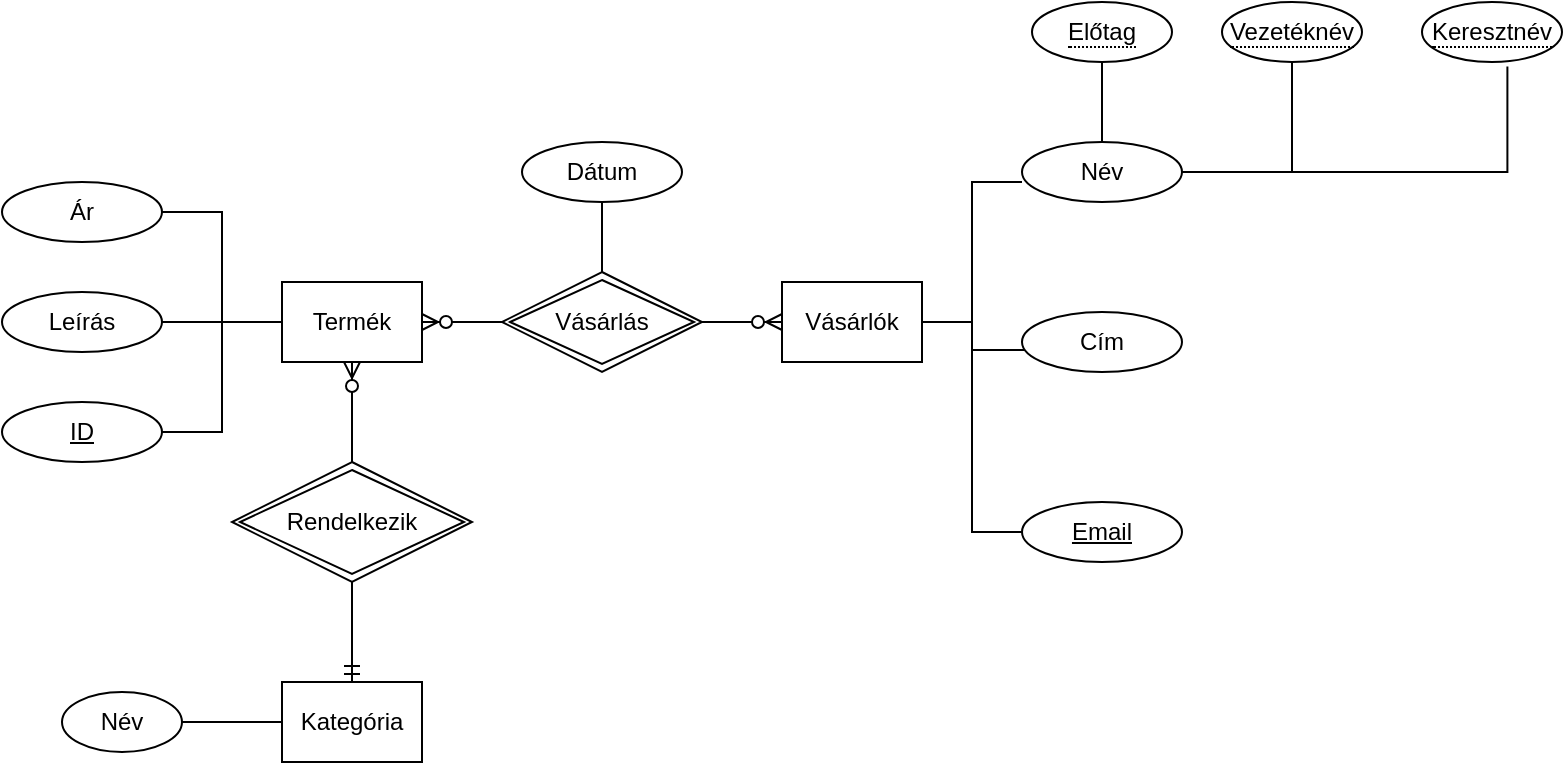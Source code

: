 <mxfile version="14.0.4" type="github">
  <diagram id="R2lEEEUBdFMjLlhIrx00" name="Page-1">
    <mxGraphModel dx="981" dy="548" grid="1" gridSize="10" guides="1" tooltips="1" connect="1" arrows="1" fold="1" page="1" pageScale="1" pageWidth="850" pageHeight="1100" math="0" shadow="0" extFonts="Permanent Marker^https://fonts.googleapis.com/css?family=Permanent+Marker">
      <root>
        <mxCell id="0" />
        <mxCell id="1" parent="0" />
        <mxCell id="E2jrp3708x2jS2G416op-21" style="rounded=0;orthogonalLoop=1;jettySize=auto;html=1;entryX=1;entryY=0.5;entryDx=0;entryDy=0;edgeStyle=orthogonalEdgeStyle;endArrow=none;endFill=0;" edge="1" parent="1" source="E2jrp3708x2jS2G416op-2" target="E2jrp3708x2jS2G416op-4">
          <mxGeometry relative="1" as="geometry" />
        </mxCell>
        <mxCell id="E2jrp3708x2jS2G416op-22" style="edgeStyle=orthogonalEdgeStyle;rounded=0;orthogonalLoop=1;jettySize=auto;html=1;entryX=1;entryY=0.5;entryDx=0;entryDy=0;endArrow=none;endFill=0;" edge="1" parent="1" source="E2jrp3708x2jS2G416op-2" target="E2jrp3708x2jS2G416op-11">
          <mxGeometry relative="1" as="geometry">
            <mxPoint x="102" y="195" as="targetPoint" />
            <Array as="points" />
          </mxGeometry>
        </mxCell>
        <mxCell id="E2jrp3708x2jS2G416op-25" style="edgeStyle=orthogonalEdgeStyle;rounded=0;orthogonalLoop=1;jettySize=auto;html=1;entryX=0;entryY=0.5;entryDx=0;entryDy=0;endArrow=none;endFill=0;startArrow=ERzeroToMany;startFill=1;" edge="1" parent="1" source="E2jrp3708x2jS2G416op-2" target="E2jrp3708x2jS2G416op-24">
          <mxGeometry relative="1" as="geometry" />
        </mxCell>
        <mxCell id="E2jrp3708x2jS2G416op-36" style="edgeStyle=orthogonalEdgeStyle;rounded=0;orthogonalLoop=1;jettySize=auto;html=1;entryX=1;entryY=0.5;entryDx=0;entryDy=0;endArrow=none;endFill=0;" edge="1" parent="1" source="E2jrp3708x2jS2G416op-2" target="E2jrp3708x2jS2G416op-35">
          <mxGeometry relative="1" as="geometry" />
        </mxCell>
        <mxCell id="E2jrp3708x2jS2G416op-2" value="Termék&lt;br&gt;" style="whiteSpace=wrap;html=1;align=center;" vertex="1" parent="1">
          <mxGeometry x="160" y="170" width="70" height="40" as="geometry" />
        </mxCell>
        <mxCell id="E2jrp3708x2jS2G416op-18" value="" style="edgeStyle=orthogonalEdgeStyle;rounded=0;orthogonalLoop=1;jettySize=auto;html=1;entryX=0;entryY=0.667;entryDx=0;entryDy=0;entryPerimeter=0;endArrow=none;endFill=0;" edge="1" parent="1" source="E2jrp3708x2jS2G416op-3" target="E2jrp3708x2jS2G416op-15">
          <mxGeometry relative="1" as="geometry" />
        </mxCell>
        <mxCell id="E2jrp3708x2jS2G416op-19" style="edgeStyle=orthogonalEdgeStyle;rounded=0;orthogonalLoop=1;jettySize=auto;html=1;entryX=0.02;entryY=0.633;entryDx=0;entryDy=0;entryPerimeter=0;endArrow=none;endFill=0;" edge="1" parent="1" source="E2jrp3708x2jS2G416op-3" target="E2jrp3708x2jS2G416op-16">
          <mxGeometry relative="1" as="geometry" />
        </mxCell>
        <mxCell id="E2jrp3708x2jS2G416op-20" style="edgeStyle=orthogonalEdgeStyle;rounded=0;orthogonalLoop=1;jettySize=auto;html=1;entryX=0;entryY=0.5;entryDx=0;entryDy=0;endArrow=none;endFill=0;" edge="1" parent="1" source="E2jrp3708x2jS2G416op-3" target="E2jrp3708x2jS2G416op-17">
          <mxGeometry relative="1" as="geometry" />
        </mxCell>
        <mxCell id="E2jrp3708x2jS2G416op-3" value="Vásárlók" style="whiteSpace=wrap;html=1;align=center;" vertex="1" parent="1">
          <mxGeometry x="410" y="170" width="70" height="40" as="geometry" />
        </mxCell>
        <mxCell id="E2jrp3708x2jS2G416op-4" value="Ár" style="ellipse;whiteSpace=wrap;html=1;align=center;" vertex="1" parent="1">
          <mxGeometry x="20" y="120" width="80" height="30" as="geometry" />
        </mxCell>
        <mxCell id="E2jrp3708x2jS2G416op-11" value="Leírás" style="ellipse;whiteSpace=wrap;html=1;align=center;" vertex="1" parent="1">
          <mxGeometry x="20" y="175" width="80" height="30" as="geometry" />
        </mxCell>
        <mxCell id="E2jrp3708x2jS2G416op-31" style="edgeStyle=orthogonalEdgeStyle;rounded=0;orthogonalLoop=1;jettySize=auto;html=1;entryX=0.5;entryY=1;entryDx=0;entryDy=0;endArrow=none;endFill=0;" edge="1" parent="1" source="E2jrp3708x2jS2G416op-15" target="E2jrp3708x2jS2G416op-27">
          <mxGeometry relative="1" as="geometry" />
        </mxCell>
        <mxCell id="E2jrp3708x2jS2G416op-32" style="edgeStyle=orthogonalEdgeStyle;rounded=0;orthogonalLoop=1;jettySize=auto;html=1;entryX=0.61;entryY=1.076;entryDx=0;entryDy=0;entryPerimeter=0;endArrow=none;endFill=0;" edge="1" parent="1" source="E2jrp3708x2jS2G416op-15" target="E2jrp3708x2jS2G416op-28">
          <mxGeometry relative="1" as="geometry" />
        </mxCell>
        <mxCell id="E2jrp3708x2jS2G416op-15" value="Név" style="ellipse;whiteSpace=wrap;html=1;align=center;" vertex="1" parent="1">
          <mxGeometry x="530" y="100" width="80" height="30" as="geometry" />
        </mxCell>
        <mxCell id="E2jrp3708x2jS2G416op-16" value="Cím" style="ellipse;whiteSpace=wrap;html=1;align=center;" vertex="1" parent="1">
          <mxGeometry x="530" y="185" width="80" height="30" as="geometry" />
        </mxCell>
        <mxCell id="E2jrp3708x2jS2G416op-17" value="Email" style="ellipse;whiteSpace=wrap;html=1;align=center;fontStyle=4" vertex="1" parent="1">
          <mxGeometry x="530" y="280" width="80" height="30" as="geometry" />
        </mxCell>
        <mxCell id="E2jrp3708x2jS2G416op-26" style="edgeStyle=orthogonalEdgeStyle;rounded=0;orthogonalLoop=1;jettySize=auto;html=1;entryX=0;entryY=0.5;entryDx=0;entryDy=0;endArrow=ERzeroToMany;endFill=1;" edge="1" parent="1" source="E2jrp3708x2jS2G416op-24" target="E2jrp3708x2jS2G416op-3">
          <mxGeometry relative="1" as="geometry" />
        </mxCell>
        <mxCell id="E2jrp3708x2jS2G416op-50" style="edgeStyle=orthogonalEdgeStyle;rounded=0;orthogonalLoop=1;jettySize=auto;html=1;entryX=0.5;entryY=1;entryDx=0;entryDy=0;startArrow=none;startFill=0;endArrow=none;endFill=0;strokeColor=#000000;" edge="1" parent="1" source="E2jrp3708x2jS2G416op-24" target="E2jrp3708x2jS2G416op-49">
          <mxGeometry relative="1" as="geometry" />
        </mxCell>
        <mxCell id="E2jrp3708x2jS2G416op-24" value="Vásárlás" style="shape=rhombus;double=1;perimeter=rhombusPerimeter;whiteSpace=wrap;html=1;align=center;" vertex="1" parent="1">
          <mxGeometry x="270" y="165" width="100" height="50" as="geometry" />
        </mxCell>
        <mxCell id="E2jrp3708x2jS2G416op-27" value="&lt;span style=&quot;border-bottom: 1px dotted&quot;&gt;Vezetéknév&lt;/span&gt;" style="ellipse;whiteSpace=wrap;html=1;align=center;" vertex="1" parent="1">
          <mxGeometry x="630" y="30" width="70" height="30" as="geometry" />
        </mxCell>
        <mxCell id="E2jrp3708x2jS2G416op-28" value="&lt;span style=&quot;border-bottom: 1px dotted&quot;&gt;Keresztnév&lt;/span&gt;" style="ellipse;whiteSpace=wrap;html=1;align=center;" vertex="1" parent="1">
          <mxGeometry x="730" y="30" width="70" height="30" as="geometry" />
        </mxCell>
        <mxCell id="E2jrp3708x2jS2G416op-30" style="edgeStyle=orthogonalEdgeStyle;rounded=0;orthogonalLoop=1;jettySize=auto;html=1;endArrow=none;endFill=0;" edge="1" parent="1" source="E2jrp3708x2jS2G416op-29" target="E2jrp3708x2jS2G416op-15">
          <mxGeometry relative="1" as="geometry" />
        </mxCell>
        <mxCell id="E2jrp3708x2jS2G416op-29" value="&lt;span style=&quot;border-bottom: 1px dotted&quot;&gt;Előtag&lt;/span&gt;" style="ellipse;whiteSpace=wrap;html=1;align=center;" vertex="1" parent="1">
          <mxGeometry x="535" y="30" width="70" height="30" as="geometry" />
        </mxCell>
        <mxCell id="E2jrp3708x2jS2G416op-35" value="ID" style="ellipse;whiteSpace=wrap;html=1;align=center;fontStyle=4;" vertex="1" parent="1">
          <mxGeometry x="20" y="230" width="80" height="30" as="geometry" />
        </mxCell>
        <mxCell id="E2jrp3708x2jS2G416op-47" style="edgeStyle=orthogonalEdgeStyle;rounded=0;orthogonalLoop=1;jettySize=auto;html=1;entryX=0.5;entryY=1;entryDx=0;entryDy=0;endArrow=none;endFill=0;strokeColor=#000000;startArrow=ERmandOne;startFill=0;" edge="1" parent="1" source="E2jrp3708x2jS2G416op-37" target="E2jrp3708x2jS2G416op-46">
          <mxGeometry relative="1" as="geometry" />
        </mxCell>
        <mxCell id="E2jrp3708x2jS2G416op-37" value="Kategória" style="whiteSpace=wrap;html=1;align=center;" vertex="1" parent="1">
          <mxGeometry x="160" y="370" width="70" height="40" as="geometry" />
        </mxCell>
        <mxCell id="E2jrp3708x2jS2G416op-45" style="edgeStyle=orthogonalEdgeStyle;rounded=0;orthogonalLoop=1;jettySize=auto;html=1;entryX=0;entryY=0.5;entryDx=0;entryDy=0;strokeColor=#000000;endArrow=none;endFill=0;" edge="1" parent="1" source="E2jrp3708x2jS2G416op-39" target="E2jrp3708x2jS2G416op-37">
          <mxGeometry relative="1" as="geometry" />
        </mxCell>
        <mxCell id="E2jrp3708x2jS2G416op-39" value="Név&lt;br&gt;" style="ellipse;whiteSpace=wrap;html=1;align=center;" vertex="1" parent="1">
          <mxGeometry x="50" y="375" width="60" height="30" as="geometry" />
        </mxCell>
        <mxCell id="E2jrp3708x2jS2G416op-48" style="edgeStyle=orthogonalEdgeStyle;rounded=0;orthogonalLoop=1;jettySize=auto;html=1;entryX=0.5;entryY=1;entryDx=0;entryDy=0;endArrow=ERzeroToMany;endFill=1;strokeColor=#000000;" edge="1" parent="1" source="E2jrp3708x2jS2G416op-46" target="E2jrp3708x2jS2G416op-2">
          <mxGeometry relative="1" as="geometry" />
        </mxCell>
        <mxCell id="E2jrp3708x2jS2G416op-46" value="Rendelkezik" style="shape=rhombus;double=1;perimeter=rhombusPerimeter;whiteSpace=wrap;html=1;align=center;" vertex="1" parent="1">
          <mxGeometry x="135" y="260" width="120" height="60" as="geometry" />
        </mxCell>
        <mxCell id="E2jrp3708x2jS2G416op-49" value="Dátum" style="ellipse;whiteSpace=wrap;html=1;align=center;" vertex="1" parent="1">
          <mxGeometry x="280" y="100" width="80" height="30" as="geometry" />
        </mxCell>
      </root>
    </mxGraphModel>
  </diagram>
</mxfile>

